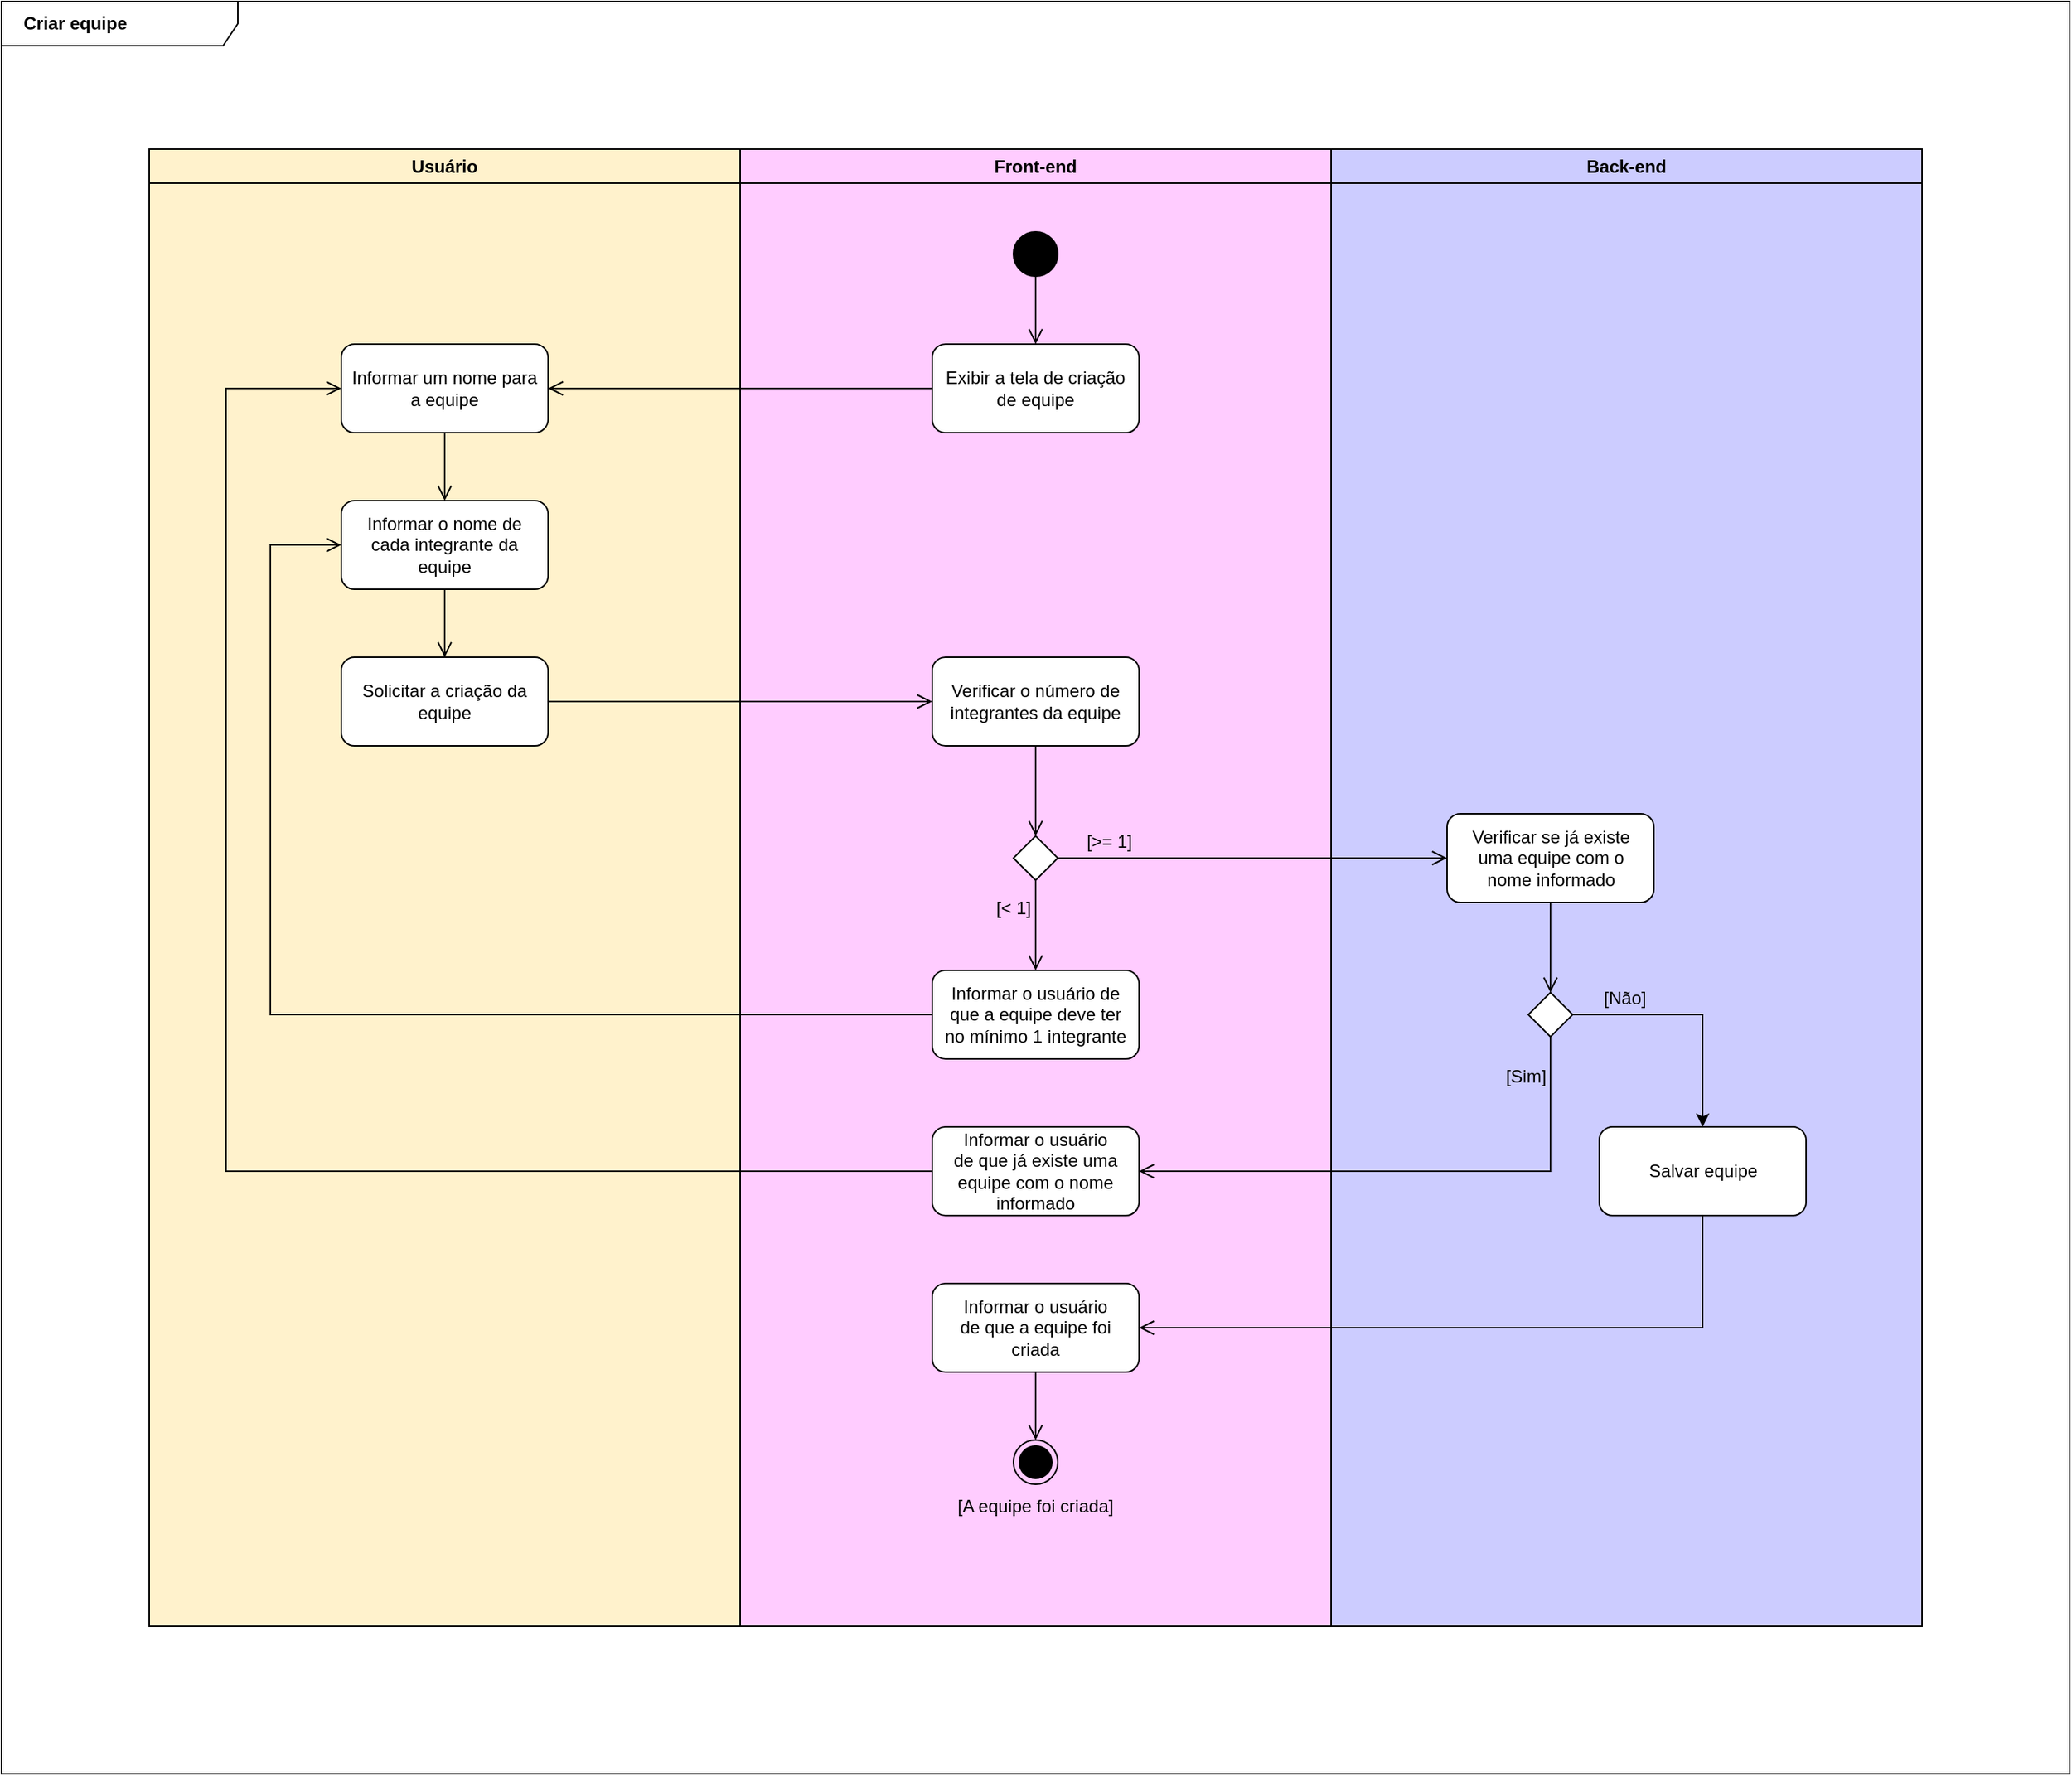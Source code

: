 <mxfile version="21.2.1" type="device">
  <diagram name="Page-1" id="16vWiy-wB-ud1axXoYQZ">
    <mxGraphModel dx="1728" dy="1152" grid="0" gridSize="10" guides="1" tooltips="1" connect="1" arrows="1" fold="1" page="1" pageScale="1" pageWidth="827" pageHeight="1169" math="0" shadow="0">
      <root>
        <mxCell id="0" />
        <mxCell id="1" parent="0" />
        <mxCell id="XuTa8PD4pBFg-ae1TVW1-6" value="Criar equipe" style="shape=umlFrame;whiteSpace=wrap;html=1;pointerEvents=0;recursiveResize=0;container=1;collapsible=0;width=160;fontStyle=1;align=left;spacing=15;" parent="1" vertex="1">
          <mxGeometry x="98" y="88" width="1400" height="1200" as="geometry" />
        </mxCell>
        <mxCell id="RNL18w_joaWgRKOxXDmb-1" value="Usuário" style="swimlane;whiteSpace=wrap;spacing=5;swimlaneFillColor=#FFF2CC;fillColor=#FFF2CC;" parent="XuTa8PD4pBFg-ae1TVW1-6" vertex="1">
          <mxGeometry x="100" y="100" width="400" height="1000" as="geometry">
            <mxRectangle x="164.5" y="128" width="90" height="30" as="alternateBounds" />
          </mxGeometry>
        </mxCell>
        <mxCell id="RNL18w_joaWgRKOxXDmb-24" style="edgeStyle=orthogonalEdgeStyle;rounded=0;orthogonalLoop=1;jettySize=auto;html=1;exitX=0.5;exitY=1;exitDx=0;exitDy=0;endArrow=open;endFill=0;endSize=8;" parent="RNL18w_joaWgRKOxXDmb-1" source="RNL18w_joaWgRKOxXDmb-3" target="RNL18w_joaWgRKOxXDmb-23" edge="1">
          <mxGeometry relative="1" as="geometry" />
        </mxCell>
        <mxCell id="RNL18w_joaWgRKOxXDmb-3" value="Informar um nome para a equipe" style="strokeColor=default;whiteSpace=wrap;rounded=1;glass=0;spacing=7;" parent="RNL18w_joaWgRKOxXDmb-1" vertex="1">
          <mxGeometry x="130.0" y="132" width="140" height="60" as="geometry" />
        </mxCell>
        <mxCell id="RNL18w_joaWgRKOxXDmb-57" style="edgeStyle=orthogonalEdgeStyle;rounded=0;orthogonalLoop=1;jettySize=auto;html=1;exitX=0.5;exitY=1;exitDx=0;exitDy=0;entryX=0.5;entryY=0;entryDx=0;entryDy=0;endSize=8;endArrow=open;endFill=0;" parent="RNL18w_joaWgRKOxXDmb-1" source="RNL18w_joaWgRKOxXDmb-23" target="RNL18w_joaWgRKOxXDmb-56" edge="1">
          <mxGeometry relative="1" as="geometry" />
        </mxCell>
        <mxCell id="RNL18w_joaWgRKOxXDmb-23" value="Informar o nome de cada integrante da equipe" style="strokeColor=default;whiteSpace=wrap;rounded=1;glass=0;spacing=4;" parent="RNL18w_joaWgRKOxXDmb-1" vertex="1">
          <mxGeometry x="130.0" y="238" width="140" height="60" as="geometry" />
        </mxCell>
        <mxCell id="RNL18w_joaWgRKOxXDmb-56" value="Solicitar a criação da equipe" style="strokeColor=default;whiteSpace=wrap;rounded=1;glass=0;spacing=4;" parent="RNL18w_joaWgRKOxXDmb-1" vertex="1">
          <mxGeometry x="130.0" y="344" width="140" height="60" as="geometry" />
        </mxCell>
        <mxCell id="RNL18w_joaWgRKOxXDmb-11" value="Front-end" style="swimlane;whiteSpace=wrap;spacing=5;swimlaneFillColor=#FFCCFF;fillColor=#FFCCFF;" parent="XuTa8PD4pBFg-ae1TVW1-6" vertex="1">
          <mxGeometry x="500" y="100" width="400" height="1000" as="geometry">
            <mxRectangle x="164.5" y="128" width="90" height="30" as="alternateBounds" />
          </mxGeometry>
        </mxCell>
        <mxCell id="RNL18w_joaWgRKOxXDmb-62" style="edgeStyle=orthogonalEdgeStyle;rounded=0;orthogonalLoop=1;jettySize=auto;html=1;exitX=0.5;exitY=1;exitDx=0;exitDy=0;entryX=0.5;entryY=0;entryDx=0;entryDy=0;endArrow=open;endFill=0;endSize=8;" parent="RNL18w_joaWgRKOxXDmb-11" source="RNL18w_joaWgRKOxXDmb-53" target="RNL18w_joaWgRKOxXDmb-60" edge="1">
          <mxGeometry relative="1" as="geometry" />
        </mxCell>
        <mxCell id="RNL18w_joaWgRKOxXDmb-53" value="Verificar o número de integrantes da equipe" style="strokeColor=default;whiteSpace=wrap;rounded=1;glass=0;spacing=3;" parent="RNL18w_joaWgRKOxXDmb-11" vertex="1">
          <mxGeometry x="130" y="344" width="140" height="60" as="geometry" />
        </mxCell>
        <mxCell id="RNL18w_joaWgRKOxXDmb-66" style="edgeStyle=orthogonalEdgeStyle;rounded=0;orthogonalLoop=1;jettySize=auto;html=1;exitX=0.5;exitY=1;exitDx=0;exitDy=0;entryX=0.5;entryY=0;entryDx=0;entryDy=0;endArrow=open;endFill=0;endSize=8;" parent="RNL18w_joaWgRKOxXDmb-11" source="RNL18w_joaWgRKOxXDmb-60" target="RNL18w_joaWgRKOxXDmb-65" edge="1">
          <mxGeometry relative="1" as="geometry" />
        </mxCell>
        <mxCell id="RNL18w_joaWgRKOxXDmb-60" value="" style="rhombus;" parent="RNL18w_joaWgRKOxXDmb-11" vertex="1">
          <mxGeometry x="185" y="465" width="30" height="30" as="geometry" />
        </mxCell>
        <mxCell id="RNL18w_joaWgRKOxXDmb-64" value="[&amp;gt;= 1]" style="text;html=1;strokeColor=none;fillColor=none;align=center;verticalAlign=middle;whiteSpace=wrap;rounded=0;" parent="RNL18w_joaWgRKOxXDmb-11" vertex="1">
          <mxGeometry x="230" y="459" width="40" height="20" as="geometry" />
        </mxCell>
        <mxCell id="RNL18w_joaWgRKOxXDmb-65" value="Informar o usuário de que a equipe deve ter no mínimo 1 integrante" style="strokeColor=default;whiteSpace=wrap;rounded=1;glass=0;spacing=6;" parent="RNL18w_joaWgRKOxXDmb-11" vertex="1">
          <mxGeometry x="130" y="556" width="140" height="60" as="geometry" />
        </mxCell>
        <mxCell id="RNL18w_joaWgRKOxXDmb-67" value="[&amp;lt; 1]" style="text;html=1;strokeColor=none;fillColor=none;align=right;verticalAlign=middle;whiteSpace=wrap;rounded=0;" parent="RNL18w_joaWgRKOxXDmb-11" vertex="1">
          <mxGeometry x="159" y="504" width="40" height="20" as="geometry" />
        </mxCell>
        <mxCell id="RNL18w_joaWgRKOxXDmb-81" value="Informar o usuário de que já existe uma equipe com o nome informado" style="strokeColor=default;whiteSpace=wrap;rounded=1;glass=0;spacing=15;" parent="RNL18w_joaWgRKOxXDmb-11" vertex="1">
          <mxGeometry x="130" y="662" width="140" height="60" as="geometry" />
        </mxCell>
        <mxCell id="RNL18w_joaWgRKOxXDmb-91" style="edgeStyle=orthogonalEdgeStyle;rounded=0;orthogonalLoop=1;jettySize=auto;html=1;exitX=0.5;exitY=1;exitDx=0;exitDy=0;entryX=0.5;entryY=0;entryDx=0;entryDy=0;endArrow=open;endFill=0;endSize=8;" parent="RNL18w_joaWgRKOxXDmb-11" source="RNL18w_joaWgRKOxXDmb-88" target="RNL18w_joaWgRKOxXDmb-90" edge="1">
          <mxGeometry relative="1" as="geometry" />
        </mxCell>
        <mxCell id="RNL18w_joaWgRKOxXDmb-88" value="Informar o usuário de que a equipe foi criada" style="strokeColor=default;whiteSpace=wrap;rounded=1;glass=0;spacing=15;" parent="RNL18w_joaWgRKOxXDmb-11" vertex="1">
          <mxGeometry x="130" y="768" width="140" height="60" as="geometry" />
        </mxCell>
        <mxCell id="RNL18w_joaWgRKOxXDmb-90" value="" style="ellipse;html=1;shape=endState;fillColor=strokeColor;" parent="RNL18w_joaWgRKOxXDmb-11" vertex="1">
          <mxGeometry x="185" y="874" width="30" height="30" as="geometry" />
        </mxCell>
        <mxCell id="2T1-CQe3FMgKJFlutn8O-5" value="[A equipe foi criada]" style="text;html=1;strokeColor=none;fillColor=none;align=center;verticalAlign=middle;whiteSpace=wrap;rounded=0;" parent="RNL18w_joaWgRKOxXDmb-11" vertex="1">
          <mxGeometry x="145" y="909" width="110" height="20" as="geometry" />
        </mxCell>
        <mxCell id="Lqlkep9heBen3Izii-Fw-1" value="Exibir a tela de criação de equipe" style="strokeColor=default;whiteSpace=wrap;rounded=1;glass=0;spacing=7;" vertex="1" parent="RNL18w_joaWgRKOxXDmb-11">
          <mxGeometry x="130" y="132" width="140" height="60" as="geometry" />
        </mxCell>
        <mxCell id="Lqlkep9heBen3Izii-Fw-5" style="edgeStyle=none;curved=1;rounded=0;orthogonalLoop=1;jettySize=auto;html=1;exitX=0.5;exitY=1;exitDx=0;exitDy=0;entryX=0.5;entryY=0;entryDx=0;entryDy=0;fontSize=12;startSize=6;endSize=8;endArrow=open;endFill=0;" edge="1" parent="RNL18w_joaWgRKOxXDmb-11" source="Lqlkep9heBen3Izii-Fw-4" target="Lqlkep9heBen3Izii-Fw-1">
          <mxGeometry relative="1" as="geometry" />
        </mxCell>
        <mxCell id="Lqlkep9heBen3Izii-Fw-4" value="" style="ellipse;fillColor=strokeColor;html=1;" vertex="1" parent="RNL18w_joaWgRKOxXDmb-11">
          <mxGeometry x="185" y="56" width="30" height="30" as="geometry" />
        </mxCell>
        <mxCell id="RNL18w_joaWgRKOxXDmb-16" value="Back-end" style="swimlane;whiteSpace=wrap;spacing=5;swimlaneFillColor=#CCCCFF;fillColor=#CCCCFF;" parent="XuTa8PD4pBFg-ae1TVW1-6" vertex="1">
          <mxGeometry x="900" y="100" width="400" height="1000" as="geometry">
            <mxRectangle x="164.5" y="128" width="90" height="30" as="alternateBounds" />
          </mxGeometry>
        </mxCell>
        <mxCell id="RNL18w_joaWgRKOxXDmb-77" style="edgeStyle=orthogonalEdgeStyle;rounded=0;orthogonalLoop=1;jettySize=auto;html=1;exitX=0.5;exitY=1;exitDx=0;exitDy=0;entryX=0.5;entryY=0;entryDx=0;entryDy=0;endArrow=open;endFill=0;endSize=8;" parent="RNL18w_joaWgRKOxXDmb-16" source="RNL18w_joaWgRKOxXDmb-55" target="RNL18w_joaWgRKOxXDmb-76" edge="1">
          <mxGeometry relative="1" as="geometry" />
        </mxCell>
        <mxCell id="RNL18w_joaWgRKOxXDmb-55" value="Verificar se já existe uma equipe com o nome informado" style="strokeColor=default;whiteSpace=wrap;rounded=1;glass=0;spacing=5;" parent="RNL18w_joaWgRKOxXDmb-16" vertex="1">
          <mxGeometry x="78.5" y="450" width="140" height="60" as="geometry" />
        </mxCell>
        <mxCell id="2T1-CQe3FMgKJFlutn8O-3" style="edgeStyle=orthogonalEdgeStyle;rounded=0;orthogonalLoop=1;jettySize=auto;html=1;exitX=1;exitY=0.5;exitDx=0;exitDy=0;entryX=0.5;entryY=0;entryDx=0;entryDy=0;" parent="RNL18w_joaWgRKOxXDmb-16" source="RNL18w_joaWgRKOxXDmb-76" target="2T1-CQe3FMgKJFlutn8O-2" edge="1">
          <mxGeometry relative="1" as="geometry" />
        </mxCell>
        <mxCell id="RNL18w_joaWgRKOxXDmb-76" value="" style="rhombus;" parent="RNL18w_joaWgRKOxXDmb-16" vertex="1">
          <mxGeometry x="133.5" y="571" width="30" height="30" as="geometry" />
        </mxCell>
        <mxCell id="RNL18w_joaWgRKOxXDmb-82" value="[Não]" style="text;html=1;strokeColor=none;fillColor=none;align=center;verticalAlign=middle;whiteSpace=wrap;rounded=0;" parent="RNL18w_joaWgRKOxXDmb-16" vertex="1">
          <mxGeometry x="178.5" y="565" width="40" height="20" as="geometry" />
        </mxCell>
        <mxCell id="RNL18w_joaWgRKOxXDmb-83" value="[Sim]" style="text;html=1;strokeColor=none;fillColor=none;align=center;verticalAlign=middle;whiteSpace=wrap;rounded=0;" parent="RNL18w_joaWgRKOxXDmb-16" vertex="1">
          <mxGeometry x="111.5" y="618" width="40" height="20" as="geometry" />
        </mxCell>
        <mxCell id="2T1-CQe3FMgKJFlutn8O-2" value="Salvar equipe" style="strokeColor=default;whiteSpace=wrap;rounded=1;glass=0;spacing=5;" parent="RNL18w_joaWgRKOxXDmb-16" vertex="1">
          <mxGeometry x="181.5" y="662" width="140" height="60" as="geometry" />
        </mxCell>
        <mxCell id="RNL18w_joaWgRKOxXDmb-58" style="edgeStyle=orthogonalEdgeStyle;rounded=0;orthogonalLoop=1;jettySize=auto;html=1;exitX=1;exitY=0.5;exitDx=0;exitDy=0;entryX=0;entryY=0.5;entryDx=0;entryDy=0;endArrow=open;endFill=0;endSize=8;" parent="XuTa8PD4pBFg-ae1TVW1-6" source="RNL18w_joaWgRKOxXDmb-56" target="RNL18w_joaWgRKOxXDmb-53" edge="1">
          <mxGeometry relative="1" as="geometry" />
        </mxCell>
        <mxCell id="RNL18w_joaWgRKOxXDmb-63" style="edgeStyle=orthogonalEdgeStyle;rounded=0;orthogonalLoop=1;jettySize=auto;html=1;exitX=1;exitY=0.5;exitDx=0;exitDy=0;entryX=0;entryY=0.5;entryDx=0;entryDy=0;endSize=8;endArrow=open;endFill=0;" parent="XuTa8PD4pBFg-ae1TVW1-6" source="RNL18w_joaWgRKOxXDmb-60" target="RNL18w_joaWgRKOxXDmb-55" edge="1">
          <mxGeometry relative="1" as="geometry" />
        </mxCell>
        <mxCell id="RNL18w_joaWgRKOxXDmb-68" style="edgeStyle=orthogonalEdgeStyle;rounded=0;orthogonalLoop=1;jettySize=auto;html=1;exitX=0;exitY=0.5;exitDx=0;exitDy=0;entryX=0;entryY=0.5;entryDx=0;entryDy=0;endArrow=open;endFill=0;endSize=8;" parent="XuTa8PD4pBFg-ae1TVW1-6" source="RNL18w_joaWgRKOxXDmb-65" target="RNL18w_joaWgRKOxXDmb-23" edge="1">
          <mxGeometry relative="1" as="geometry">
            <Array as="points">
              <mxPoint x="182" y="686" />
              <mxPoint x="182" y="368" />
            </Array>
          </mxGeometry>
        </mxCell>
        <mxCell id="RNL18w_joaWgRKOxXDmb-80" style="edgeStyle=orthogonalEdgeStyle;rounded=0;orthogonalLoop=1;jettySize=auto;html=1;exitX=0.5;exitY=1;exitDx=0;exitDy=0;entryX=1;entryY=0.5;entryDx=0;entryDy=0;endArrow=open;endFill=0;endSize=8;" parent="XuTa8PD4pBFg-ae1TVW1-6" source="RNL18w_joaWgRKOxXDmb-76" target="RNL18w_joaWgRKOxXDmb-81" edge="1">
          <mxGeometry relative="1" as="geometry">
            <mxPoint x="1100" y="762" as="targetPoint" />
          </mxGeometry>
        </mxCell>
        <mxCell id="RNL18w_joaWgRKOxXDmb-84" style="edgeStyle=orthogonalEdgeStyle;rounded=0;orthogonalLoop=1;jettySize=auto;html=1;exitX=0;exitY=0.5;exitDx=0;exitDy=0;entryX=0;entryY=0.5;entryDx=0;entryDy=0;endArrow=open;endFill=0;endSize=8;" parent="XuTa8PD4pBFg-ae1TVW1-6" source="RNL18w_joaWgRKOxXDmb-81" target="RNL18w_joaWgRKOxXDmb-3" edge="1">
          <mxGeometry relative="1" as="geometry">
            <Array as="points">
              <mxPoint x="152" y="792" />
              <mxPoint x="152" y="262" />
            </Array>
          </mxGeometry>
        </mxCell>
        <mxCell id="2T1-CQe3FMgKJFlutn8O-4" style="edgeStyle=orthogonalEdgeStyle;rounded=0;orthogonalLoop=1;jettySize=auto;html=1;exitX=0.5;exitY=1;exitDx=0;exitDy=0;entryX=1;entryY=0.5;entryDx=0;entryDy=0;endArrow=open;endFill=0;endSize=8;" parent="XuTa8PD4pBFg-ae1TVW1-6" source="2T1-CQe3FMgKJFlutn8O-2" target="RNL18w_joaWgRKOxXDmb-88" edge="1">
          <mxGeometry relative="1" as="geometry" />
        </mxCell>
        <mxCell id="Lqlkep9heBen3Izii-Fw-6" style="edgeStyle=none;curved=1;rounded=0;orthogonalLoop=1;jettySize=auto;html=1;exitX=0;exitY=0.5;exitDx=0;exitDy=0;entryX=1;entryY=0.5;entryDx=0;entryDy=0;fontSize=12;startSize=6;endSize=8;endArrow=open;endFill=0;" edge="1" parent="XuTa8PD4pBFg-ae1TVW1-6" source="Lqlkep9heBen3Izii-Fw-1" target="RNL18w_joaWgRKOxXDmb-3">
          <mxGeometry relative="1" as="geometry" />
        </mxCell>
      </root>
    </mxGraphModel>
  </diagram>
</mxfile>
